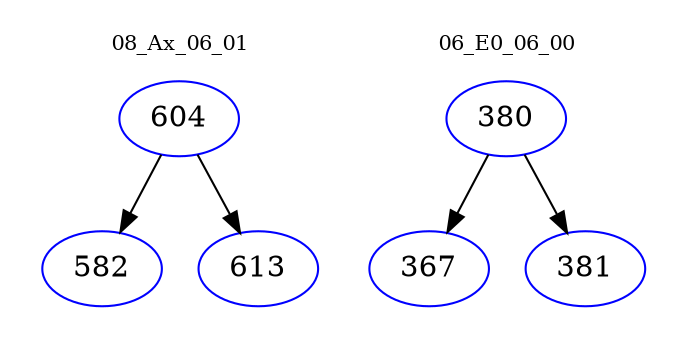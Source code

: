 digraph{
subgraph cluster_0 {
color = white
label = "08_Ax_06_01";
fontsize=10;
T0_604 [label="604", color="blue"]
T0_604 -> T0_582 [color="black"]
T0_582 [label="582", color="blue"]
T0_604 -> T0_613 [color="black"]
T0_613 [label="613", color="blue"]
}
subgraph cluster_1 {
color = white
label = "06_E0_06_00";
fontsize=10;
T1_380 [label="380", color="blue"]
T1_380 -> T1_367 [color="black"]
T1_367 [label="367", color="blue"]
T1_380 -> T1_381 [color="black"]
T1_381 [label="381", color="blue"]
}
}
